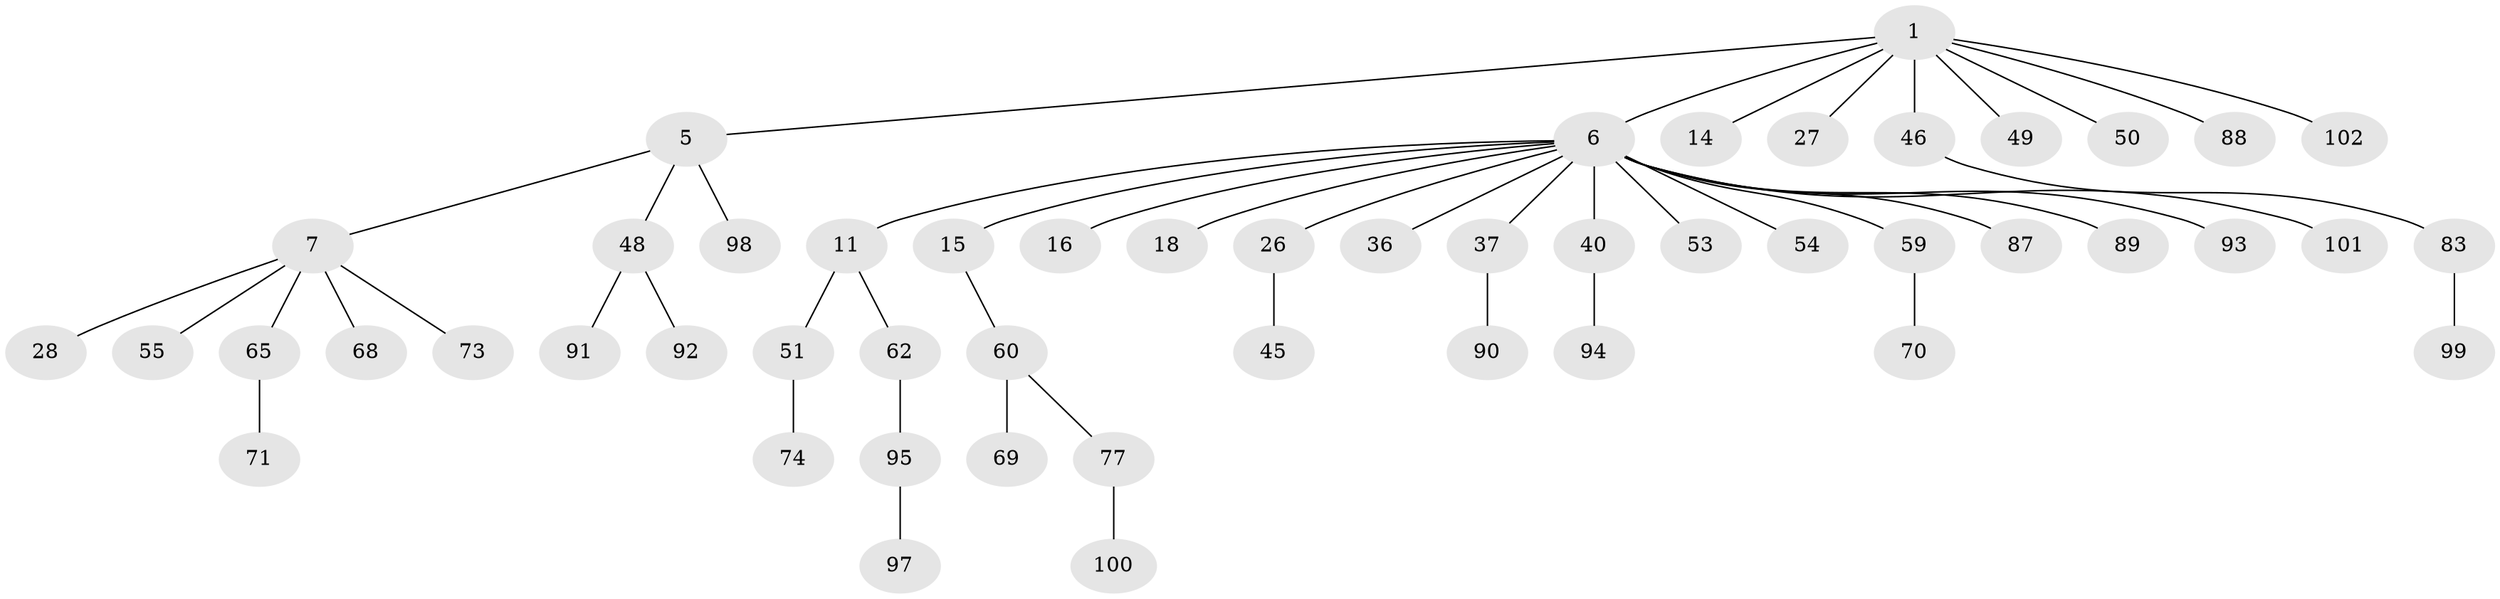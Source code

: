 // original degree distribution, {8: 0.00980392156862745, 1: 0.47058823529411764, 2: 0.3137254901960784, 6: 0.00980392156862745, 5: 0.058823529411764705, 3: 0.09803921568627451, 4: 0.0392156862745098}
// Generated by graph-tools (version 1.1) at 2025/15/03/09/25 04:15:27]
// undirected, 51 vertices, 50 edges
graph export_dot {
graph [start="1"]
  node [color=gray90,style=filled];
  1 [super="+2+13+4+3"];
  5 [super="+57+75+44"];
  6 [super="+10+24+8"];
  7 [super="+25+17"];
  11 [super="+20+34"];
  14 [super="+61"];
  15 [super="+41+29+80+43"];
  16 [super="+22"];
  18 [super="+84+19"];
  26;
  27 [super="+30"];
  28;
  36 [super="+67"];
  37;
  40 [super="+78"];
  45;
  46 [super="+47"];
  48;
  49;
  50;
  51;
  53;
  54 [super="+64+66"];
  55;
  59;
  60;
  62 [super="+72"];
  65;
  68;
  69;
  70 [super="+96"];
  71;
  73;
  74;
  77;
  83;
  87;
  88;
  89;
  90;
  91;
  92;
  93;
  94;
  95;
  97;
  98;
  99;
  100;
  101;
  102;
  1 -- 6;
  1 -- 14;
  1 -- 27;
  1 -- 46;
  1 -- 88;
  1 -- 50;
  1 -- 49;
  1 -- 102;
  1 -- 5;
  5 -- 7;
  5 -- 48;
  5 -- 98;
  6 -- 59;
  6 -- 18;
  6 -- 37;
  6 -- 40;
  6 -- 89;
  6 -- 93;
  6 -- 36;
  6 -- 101;
  6 -- 11;
  6 -- 15;
  6 -- 16;
  6 -- 53;
  6 -- 54;
  6 -- 87;
  6 -- 26;
  7 -- 65;
  7 -- 68;
  7 -- 55;
  7 -- 73;
  7 -- 28;
  11 -- 51;
  11 -- 62;
  15 -- 60;
  26 -- 45;
  37 -- 90;
  40 -- 94;
  46 -- 83;
  48 -- 91;
  48 -- 92;
  51 -- 74;
  59 -- 70;
  60 -- 69;
  60 -- 77;
  62 -- 95;
  65 -- 71;
  77 -- 100;
  83 -- 99;
  95 -- 97;
}
